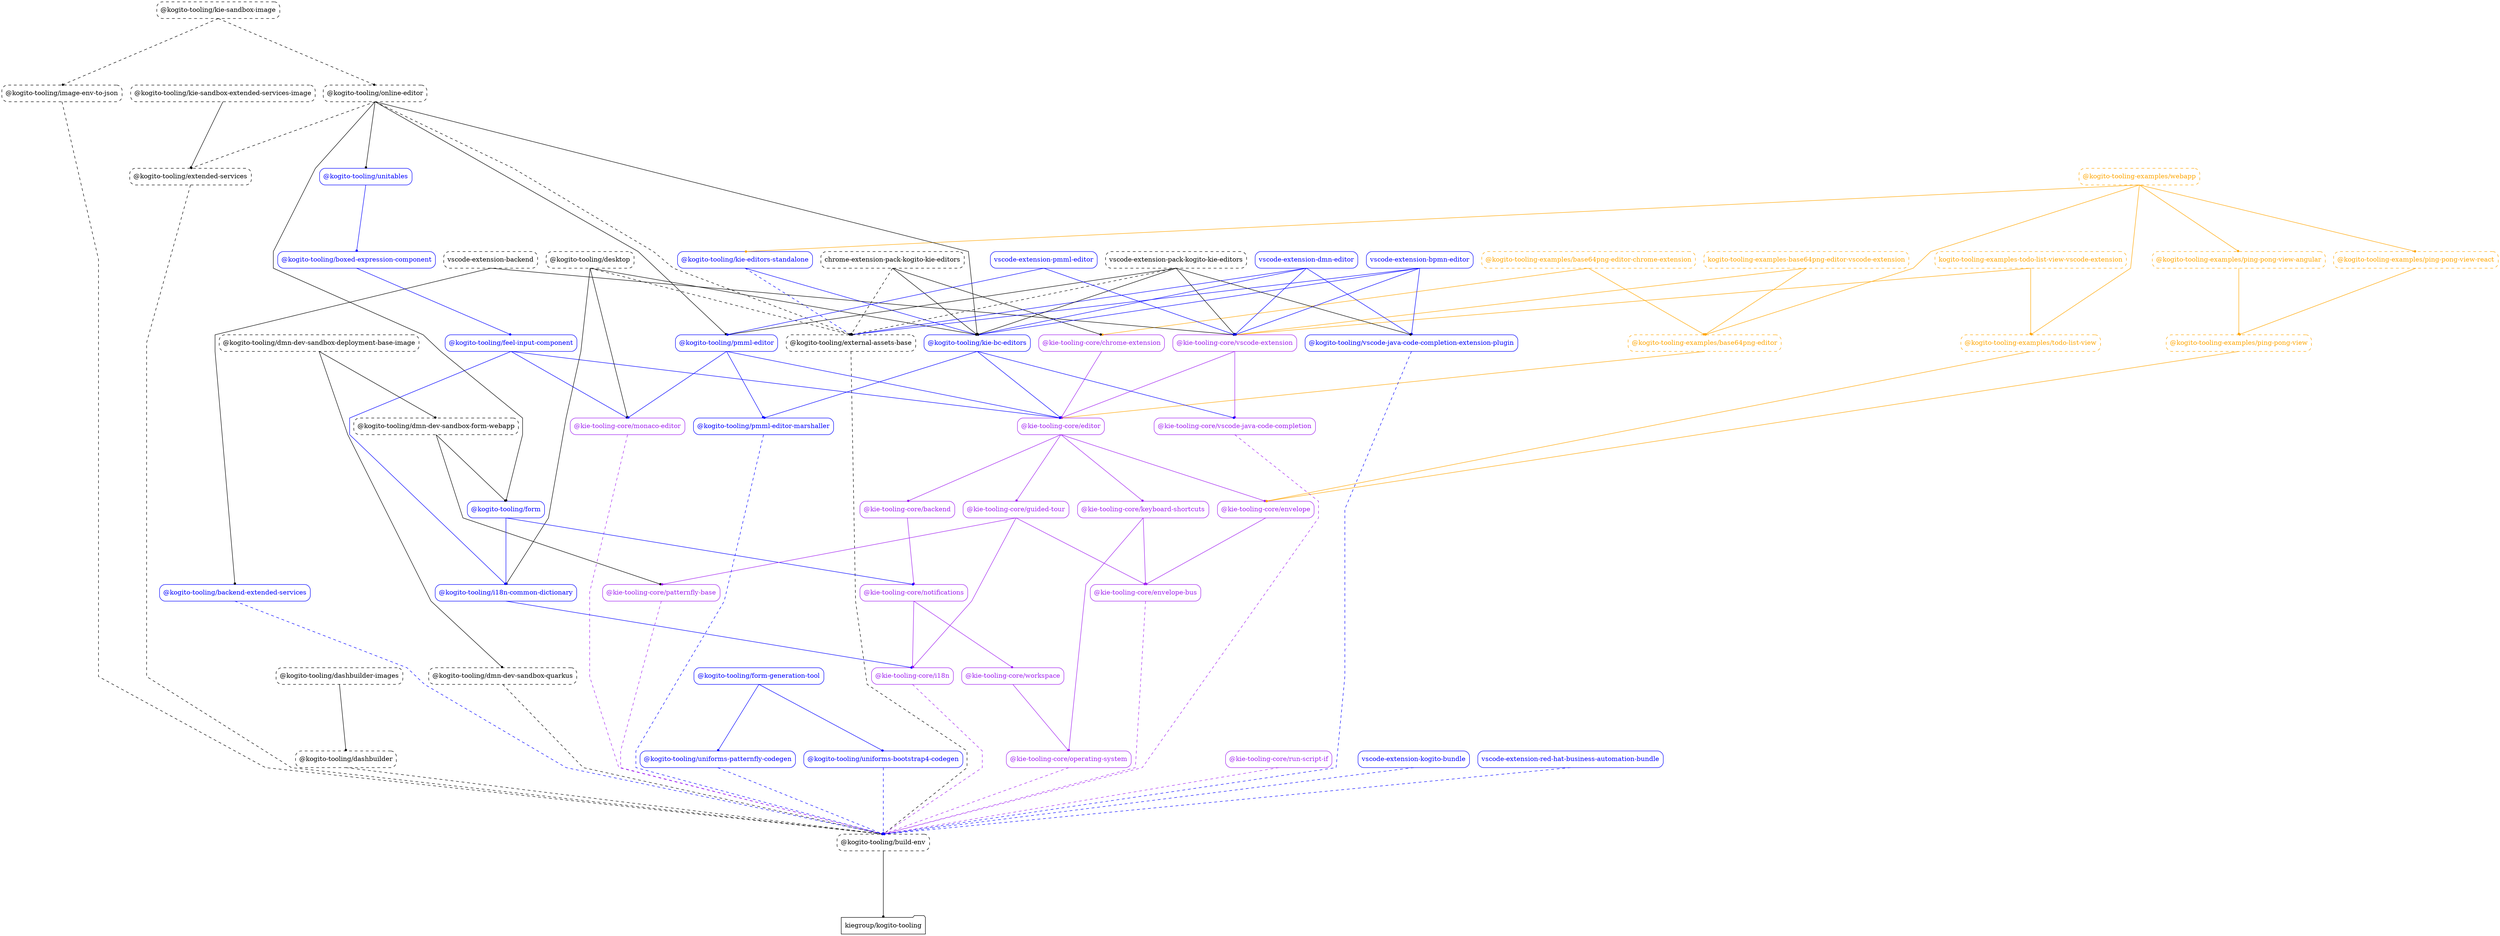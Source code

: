 digraph G {
  graph [ ranksep =2, splines = "polyline", rankdir =TB ];
  node [ shape =box ];
  edge [ headport = "n", tailport = "s", arrowhead =dot, arrowsize =0.5 ];
  "kiegroup/kogito-tooling" [ shape =folder ];
  "@kogito-tooling-examples/base64png-editor" [ color = "orange", fontcolor = "orange", style = "dashed, rounded" ];
  "@kie-tooling-core/editor" [ color = "purple", fontcolor = "purple", style = "rounded" ];
  "@kogito-tooling-examples/base64png-editor-chrome-extension" [ color = "orange", fontcolor = "orange", style = "dashed, rounded" ];
  "@kie-tooling-core/chrome-extension" [ color = "purple", fontcolor = "purple", style = "rounded" ];
  "kogito-tooling-examples-base64png-editor-vscode-extension" [ color = "orange", fontcolor = "orange", style = "dashed, rounded" ];
  "@kie-tooling-core/vscode-extension" [ color = "purple", fontcolor = "purple", style = "rounded" ];
  "@kogito-tooling-examples/ping-pong-view" [ color = "orange", fontcolor = "orange", style = "dashed, rounded" ];
  "@kie-tooling-core/envelope" [ color = "purple", fontcolor = "purple", style = "rounded" ];
  "@kogito-tooling-examples/ping-pong-view-angular" [ color = "orange", fontcolor = "orange", style = "dashed, rounded" ];
  "@kogito-tooling-examples/ping-pong-view-react" [ color = "orange", fontcolor = "orange", style = "dashed, rounded" ];
  "@kogito-tooling-examples/todo-list-view" [ color = "orange", fontcolor = "orange", style = "dashed, rounded" ];
  "kogito-tooling-examples-todo-list-view-vscode-extension" [ color = "orange", fontcolor = "orange", style = "dashed, rounded" ];
  "@kogito-tooling-examples/webapp" [ color = "orange", fontcolor = "orange", style = "dashed, rounded" ];
  "@kogito-tooling/kie-editors-standalone" [ color = "blue", fontcolor = "blue", style = "rounded" ];
  "@kie-tooling-core/backend" [ color = "purple", fontcolor = "purple", style = "rounded" ];
  "@kie-tooling-core/notifications" [ color = "purple", fontcolor = "purple", style = "rounded" ];
  "@kogito-tooling/backend-extended-services" [ color = "blue", fontcolor = "blue", style = "rounded" ];
  "@kogito-tooling/build-env" [ color = "black", fontcolor = "black", style = "dashed, rounded" ];
  "@kogito-tooling/boxed-expression-component" [ color = "blue", fontcolor = "blue", style = "rounded" ];
  "@kogito-tooling/feel-input-component" [ color = "blue", fontcolor = "blue", style = "rounded" ];
  "chrome-extension-pack-kogito-kie-editors" [ color = "black", fontcolor = "black", style = "dashed, rounded" ];
  "@kogito-tooling/kie-bc-editors" [ color = "blue", fontcolor = "blue", style = "rounded" ];
  "@kogito-tooling/external-assets-base" [ color = "black", fontcolor = "black", style = "dashed, rounded" ];
  "@kogito-tooling/dashbuilder" [ color = "black", fontcolor = "black", style = "dashed, rounded" ];
  "@kogito-tooling/dashbuilder-images" [ color = "black", fontcolor = "black", style = "dashed, rounded" ];
  "@kogito-tooling/desktop" [ color = "black", fontcolor = "black", style = "dashed, rounded" ];
  "@kie-tooling-core/monaco-editor" [ color = "purple", fontcolor = "purple", style = "rounded" ];
  "@kogito-tooling/i18n-common-dictionary" [ color = "blue", fontcolor = "blue", style = "rounded" ];
  "@kogito-tooling/dmn-dev-sandbox-deployment-base-image" [ color = "black", fontcolor = "black", style = "dashed, rounded" ];
  "@kogito-tooling/dmn-dev-sandbox-form-webapp" [ color = "black", fontcolor = "black", style = "dashed, rounded" ];
  "@kogito-tooling/dmn-dev-sandbox-quarkus" [ color = "black", fontcolor = "black", style = "dashed, rounded" ];
  "@kie-tooling-core/patternfly-base" [ color = "purple", fontcolor = "purple", style = "rounded" ];
  "@kogito-tooling/form" [ color = "blue", fontcolor = "blue", style = "rounded" ];
  "@kie-tooling-core/guided-tour" [ color = "purple", fontcolor = "purple", style = "rounded" ];
  "@kie-tooling-core/keyboard-shortcuts" [ color = "purple", fontcolor = "purple", style = "rounded" ];
  "@kie-tooling-core/envelope-bus" [ color = "purple", fontcolor = "purple", style = "rounded" ];
  "@kogito-tooling/extended-services" [ color = "black", fontcolor = "black", style = "dashed, rounded" ];
  "@kogito-tooling/form-generation-tool" [ color = "blue", fontcolor = "blue", style = "rounded" ];
  "@kogito-tooling/uniforms-bootstrap4-codegen" [ color = "blue", fontcolor = "blue", style = "rounded" ];
  "@kogito-tooling/uniforms-patternfly-codegen" [ color = "blue", fontcolor = "blue", style = "rounded" ];
  "@kie-tooling-core/i18n" [ color = "purple", fontcolor = "purple", style = "rounded" ];
  "@kogito-tooling/image-env-to-json" [ color = "black", fontcolor = "black", style = "dashed, rounded" ];
  "@kie-tooling-core/operating-system" [ color = "purple", fontcolor = "purple", style = "rounded" ];
  "@kogito-tooling/pmml-editor-marshaller" [ color = "blue", fontcolor = "blue", style = "rounded" ];
  "@kie-tooling-core/vscode-java-code-completion" [ color = "purple", fontcolor = "purple", style = "rounded" ];
  "@kogito-tooling/kie-sandbox-extended-services-image" [ color = "black", fontcolor = "black", style = "dashed, rounded" ];
  "@kogito-tooling/kie-sandbox-image" [ color = "black", fontcolor = "black", style = "dashed, rounded" ];
  "@kogito-tooling/online-editor" [ color = "black", fontcolor = "black", style = "dashed, rounded" ];
  "@kie-tooling-core/workspace" [ color = "purple", fontcolor = "purple", style = "rounded" ];
  "@kogito-tooling/pmml-editor" [ color = "blue", fontcolor = "blue", style = "rounded" ];
  "@kogito-tooling/unitables" [ color = "blue", fontcolor = "blue", style = "rounded" ];
  "@kie-tooling-core/run-script-if" [ color = "purple", fontcolor = "purple", style = "rounded" ];
  "vscode-extension-backend" [ color = "black", fontcolor = "black", style = "dashed, rounded" ];
  "vscode-extension-bpmn-editor" [ color = "blue", fontcolor = "blue", style = "rounded" ];
  "@kogito-tooling/vscode-java-code-completion-extension-plugin" [ color = "blue", fontcolor = "blue", style = "rounded" ];
  "vscode-extension-dmn-editor" [ color = "blue", fontcolor = "blue", style = "rounded" ];
  "vscode-extension-kogito-bundle" [ color = "blue", fontcolor = "blue", style = "rounded" ];
  "vscode-extension-pack-kogito-kie-editors" [ color = "black", fontcolor = "black", style = "dashed, rounded" ];
  "vscode-extension-pmml-editor" [ color = "blue", fontcolor = "blue", style = "rounded" ];
  "vscode-extension-red-hat-business-automation-bundle" [ color = "blue", fontcolor = "blue", style = "rounded" ];
  "@kogito-tooling-examples/base64png-editor" -> "@kie-tooling-core/editor" [ style = "solid", color = "orange" ];
  "@kogito-tooling-examples/base64png-editor-chrome-extension" -> "@kie-tooling-core/chrome-extension" [ style = "solid", color = "orange" ];
  "@kogito-tooling-examples/base64png-editor-chrome-extension" -> "@kogito-tooling-examples/base64png-editor" [ style = "solid", color = "orange" ];
  "kogito-tooling-examples-base64png-editor-vscode-extension" -> "@kie-tooling-core/vscode-extension" [ style = "solid", color = "orange" ];
  "kogito-tooling-examples-base64png-editor-vscode-extension" -> "@kogito-tooling-examples/base64png-editor" [ style = "solid", color = "orange" ];
  "@kogito-tooling-examples/ping-pong-view" -> "@kie-tooling-core/envelope" [ style = "solid", color = "orange" ];
  "@kogito-tooling-examples/ping-pong-view-angular" -> "@kogito-tooling-examples/ping-pong-view" [ style = "solid", color = "orange" ];
  "@kogito-tooling-examples/ping-pong-view-react" -> "@kogito-tooling-examples/ping-pong-view" [ style = "solid", color = "orange" ];
  "@kogito-tooling-examples/todo-list-view" -> "@kie-tooling-core/envelope" [ style = "solid", color = "orange" ];
  "kogito-tooling-examples-todo-list-view-vscode-extension" -> "@kie-tooling-core/vscode-extension" [ style = "solid", color = "orange" ];
  "kogito-tooling-examples-todo-list-view-vscode-extension" -> "@kogito-tooling-examples/todo-list-view" [ style = "solid", color = "orange" ];
  "@kogito-tooling-examples/webapp" -> "@kogito-tooling-examples/base64png-editor" [ style = "solid", color = "orange" ];
  "@kogito-tooling-examples/webapp" -> "@kogito-tooling-examples/ping-pong-view-react" [ style = "solid", color = "orange" ];
  "@kogito-tooling-examples/webapp" -> "@kogito-tooling-examples/ping-pong-view-angular" [ style = "solid", color = "orange" ];
  "@kogito-tooling-examples/webapp" -> "@kogito-tooling-examples/todo-list-view" [ style = "solid", color = "orange" ];
  "@kogito-tooling-examples/webapp" -> "@kogito-tooling/kie-editors-standalone" [ style = "solid", color = "orange" ];
  "@kie-tooling-core/backend" -> "@kie-tooling-core/notifications" [ style = "solid", color = "purple" ];
  "@kogito-tooling/backend-extended-services" -> "@kogito-tooling/build-env" [ style = "dashed", color = "blue" ];
  "@kogito-tooling/boxed-expression-component" -> "@kogito-tooling/feel-input-component" [ style = "solid", color = "blue" ];
  "@kogito-tooling/build-env" -> "kiegroup/kogito-tooling";
  "@kie-tooling-core/chrome-extension" -> "@kie-tooling-core/editor" [ style = "solid", color = "purple" ];
  "chrome-extension-pack-kogito-kie-editors" -> "@kie-tooling-core/chrome-extension" [ style = "solid", color = "black" ];
  "chrome-extension-pack-kogito-kie-editors" -> "@kogito-tooling/kie-bc-editors" [ style = "solid", color = "black" ];
  "chrome-extension-pack-kogito-kie-editors" -> "@kogito-tooling/external-assets-base" [ style = "dashed", color = "black" ];
  "@kogito-tooling/dashbuilder" -> "@kogito-tooling/build-env" [ style = "dashed", color = "black" ];
  "@kogito-tooling/dashbuilder-images" -> "@kogito-tooling/dashbuilder" [ style = "solid", color = "black" ];
  "@kogito-tooling/desktop" -> "@kie-tooling-core/monaco-editor" [ style = "solid", color = "black" ];
  "@kogito-tooling/desktop" -> "@kogito-tooling/i18n-common-dictionary" [ style = "solid", color = "black" ];
  "@kogito-tooling/desktop" -> "@kogito-tooling/kie-bc-editors" [ style = "solid", color = "black" ];
  "@kogito-tooling/desktop" -> "@kogito-tooling/external-assets-base" [ style = "dashed", color = "black" ];
  "@kogito-tooling/dmn-dev-sandbox-deployment-base-image" -> "@kogito-tooling/dmn-dev-sandbox-form-webapp" [ style = "solid", color = "black" ];
  "@kogito-tooling/dmn-dev-sandbox-deployment-base-image" -> "@kogito-tooling/dmn-dev-sandbox-quarkus" [ style = "solid", color = "black" ];
  "@kogito-tooling/dmn-dev-sandbox-form-webapp" -> "@kie-tooling-core/patternfly-base" [ style = "solid", color = "black" ];
  "@kogito-tooling/dmn-dev-sandbox-form-webapp" -> "@kogito-tooling/form" [ style = "solid", color = "black" ];
  "@kogito-tooling/dmn-dev-sandbox-quarkus" -> "@kogito-tooling/build-env" [ style = "dashed", color = "black" ];
  "@kie-tooling-core/editor" -> "@kie-tooling-core/backend" [ style = "solid", color = "purple" ];
  "@kie-tooling-core/editor" -> "@kie-tooling-core/envelope" [ style = "solid", color = "purple" ];
  "@kie-tooling-core/editor" -> "@kie-tooling-core/guided-tour" [ style = "solid", color = "purple" ];
  "@kie-tooling-core/editor" -> "@kie-tooling-core/keyboard-shortcuts" [ style = "solid", color = "purple" ];
  "@kie-tooling-core/envelope" -> "@kie-tooling-core/envelope-bus" [ style = "solid", color = "purple" ];
  "@kie-tooling-core/envelope-bus" -> "@kogito-tooling/build-env" [ style = "dashed", color = "purple" ];
  "@kogito-tooling/extended-services" -> "@kogito-tooling/build-env" [ style = "dashed", color = "black" ];
  "@kogito-tooling/external-assets-base" -> "@kogito-tooling/build-env" [ style = "dashed", color = "black" ];
  "@kogito-tooling/feel-input-component" -> "@kie-tooling-core/editor" [ style = "solid", color = "blue" ];
  "@kogito-tooling/feel-input-component" -> "@kie-tooling-core/monaco-editor" [ style = "solid", color = "blue" ];
  "@kogito-tooling/feel-input-component" -> "@kogito-tooling/i18n-common-dictionary" [ style = "solid", color = "blue" ];
  "@kogito-tooling/form" -> "@kie-tooling-core/notifications" [ style = "solid", color = "blue" ];
  "@kogito-tooling/form" -> "@kogito-tooling/i18n-common-dictionary" [ style = "solid", color = "blue" ];
  "@kogito-tooling/form-generation-tool" -> "@kogito-tooling/uniforms-bootstrap4-codegen" [ style = "solid", color = "blue" ];
  "@kogito-tooling/form-generation-tool" -> "@kogito-tooling/uniforms-patternfly-codegen" [ style = "solid", color = "blue" ];
  "@kie-tooling-core/guided-tour" -> "@kie-tooling-core/envelope-bus" [ style = "solid", color = "purple" ];
  "@kie-tooling-core/guided-tour" -> "@kie-tooling-core/i18n" [ style = "solid", color = "purple" ];
  "@kie-tooling-core/guided-tour" -> "@kie-tooling-core/patternfly-base" [ style = "solid", color = "purple" ];
  "@kie-tooling-core/i18n" -> "@kogito-tooling/build-env" [ style = "dashed", color = "purple" ];
  "@kogito-tooling/i18n-common-dictionary" -> "@kie-tooling-core/i18n" [ style = "solid", color = "blue" ];
  "@kogito-tooling/image-env-to-json" -> "@kogito-tooling/build-env" [ style = "dashed", color = "black" ];
  "@kie-tooling-core/keyboard-shortcuts" -> "@kie-tooling-core/envelope-bus" [ style = "solid", color = "purple" ];
  "@kie-tooling-core/keyboard-shortcuts" -> "@kie-tooling-core/operating-system" [ style = "solid", color = "purple" ];
  "@kogito-tooling/kie-bc-editors" -> "@kie-tooling-core/editor" [ style = "solid", color = "blue" ];
  "@kogito-tooling/kie-bc-editors" -> "@kogito-tooling/pmml-editor-marshaller" [ style = "solid", color = "blue" ];
  "@kogito-tooling/kie-bc-editors" -> "@kie-tooling-core/vscode-java-code-completion" [ style = "solid", color = "blue" ];
  "@kogito-tooling/kie-editors-standalone" -> "@kogito-tooling/kie-bc-editors" [ style = "solid", color = "blue" ];
  "@kogito-tooling/kie-editors-standalone" -> "@kogito-tooling/external-assets-base" [ style = "dashed", color = "blue" ];
  "@kogito-tooling/kie-sandbox-extended-services-image" -> "@kogito-tooling/extended-services" [ style = "solid", color = "black" ];
  "@kogito-tooling/kie-sandbox-image" -> "@kogito-tooling/image-env-to-json" [ style = "dashed", color = "black" ];
  "@kogito-tooling/kie-sandbox-image" -> "@kogito-tooling/online-editor" [ style = "dashed", color = "black" ];
  "@kie-tooling-core/monaco-editor" -> "@kogito-tooling/build-env" [ style = "dashed", color = "purple" ];
  "@kie-tooling-core/notifications" -> "@kie-tooling-core/i18n" [ style = "solid", color = "purple" ];
  "@kie-tooling-core/notifications" -> "@kie-tooling-core/workspace" [ style = "solid", color = "purple" ];
  "@kogito-tooling/online-editor" -> "@kogito-tooling/form" [ style = "solid", color = "black" ];
  "@kogito-tooling/online-editor" -> "@kogito-tooling/kie-bc-editors" [ style = "solid", color = "black" ];
  "@kogito-tooling/online-editor" -> "@kogito-tooling/pmml-editor" [ style = "solid", color = "black" ];
  "@kogito-tooling/online-editor" -> "@kogito-tooling/unitables" [ style = "solid", color = "black" ];
  "@kogito-tooling/online-editor" -> "@kogito-tooling/extended-services" [ style = "dashed", color = "black" ];
  "@kogito-tooling/online-editor" -> "@kogito-tooling/external-assets-base" [ style = "dashed", color = "black" ];
  "@kie-tooling-core/operating-system" -> "@kogito-tooling/build-env" [ style = "dashed", color = "purple" ];
  "@kie-tooling-core/patternfly-base" -> "@kogito-tooling/build-env" [ style = "dashed", color = "purple" ];
  "@kogito-tooling/pmml-editor" -> "@kie-tooling-core/editor" [ style = "solid", color = "blue" ];
  "@kogito-tooling/pmml-editor" -> "@kie-tooling-core/monaco-editor" [ style = "solid", color = "blue" ];
  "@kogito-tooling/pmml-editor" -> "@kogito-tooling/pmml-editor-marshaller" [ style = "solid", color = "blue" ];
  "@kogito-tooling/pmml-editor-marshaller" -> "@kogito-tooling/build-env" [ style = "dashed", color = "blue" ];
  "@kie-tooling-core/run-script-if" -> "@kogito-tooling/build-env" [ style = "dashed", color = "purple" ];
  "@kogito-tooling/uniforms-bootstrap4-codegen" -> "@kogito-tooling/build-env" [ style = "dashed", color = "blue" ];
  "@kogito-tooling/uniforms-patternfly-codegen" -> "@kogito-tooling/build-env" [ style = "dashed", color = "blue" ];
  "@kogito-tooling/unitables" -> "@kogito-tooling/boxed-expression-component" [ style = "solid", color = "blue" ];
  "@kie-tooling-core/vscode-extension" -> "@kie-tooling-core/editor" [ style = "solid", color = "purple" ];
  "@kie-tooling-core/vscode-extension" -> "@kie-tooling-core/vscode-java-code-completion" [ style = "solid", color = "purple" ];
  "vscode-extension-backend" -> "@kie-tooling-core/vscode-extension" [ style = "solid", color = "black" ];
  "vscode-extension-backend" -> "@kogito-tooling/backend-extended-services" [ style = "solid", color = "black" ];
  "vscode-extension-bpmn-editor" -> "@kie-tooling-core/vscode-extension" [ style = "solid", color = "blue" ];
  "vscode-extension-bpmn-editor" -> "@kogito-tooling/external-assets-base" [ style = "solid", color = "blue" ];
  "vscode-extension-bpmn-editor" -> "@kogito-tooling/kie-bc-editors" [ style = "solid", color = "blue" ];
  "vscode-extension-bpmn-editor" -> "@kogito-tooling/vscode-java-code-completion-extension-plugin" [ style = "solid", color = "blue" ];
  "vscode-extension-dmn-editor" -> "@kie-tooling-core/vscode-extension" [ style = "solid", color = "blue" ];
  "vscode-extension-dmn-editor" -> "@kogito-tooling/external-assets-base" [ style = "solid", color = "blue" ];
  "vscode-extension-dmn-editor" -> "@kogito-tooling/kie-bc-editors" [ style = "solid", color = "blue" ];
  "vscode-extension-dmn-editor" -> "@kogito-tooling/vscode-java-code-completion-extension-plugin" [ style = "solid", color = "blue" ];
  "vscode-extension-kogito-bundle" -> "@kogito-tooling/build-env" [ style = "dashed", color = "blue" ];
  "vscode-extension-pack-kogito-kie-editors" -> "@kie-tooling-core/vscode-extension" [ style = "solid", color = "black" ];
  "vscode-extension-pack-kogito-kie-editors" -> "@kogito-tooling/kie-bc-editors" [ style = "solid", color = "black" ];
  "vscode-extension-pack-kogito-kie-editors" -> "@kogito-tooling/pmml-editor" [ style = "solid", color = "black" ];
  "vscode-extension-pack-kogito-kie-editors" -> "@kogito-tooling/vscode-java-code-completion-extension-plugin" [ style = "solid", color = "black" ];
  "vscode-extension-pack-kogito-kie-editors" -> "@kogito-tooling/external-assets-base" [ style = "dashed", color = "black" ];
  "vscode-extension-pmml-editor" -> "@kie-tooling-core/vscode-extension" [ style = "solid", color = "blue" ];
  "vscode-extension-pmml-editor" -> "@kogito-tooling/pmml-editor" [ style = "solid", color = "blue" ];
  "vscode-extension-red-hat-business-automation-bundle" -> "@kogito-tooling/build-env" [ style = "dashed", color = "blue" ];
  "@kie-tooling-core/vscode-java-code-completion" -> "@kogito-tooling/build-env" [ style = "dashed", color = "purple" ];
  "@kogito-tooling/vscode-java-code-completion-extension-plugin" -> "@kogito-tooling/build-env" [ style = "dashed", color = "blue" ];
  "@kie-tooling-core/workspace" -> "@kie-tooling-core/operating-system" [ style = "solid", color = "purple" ];
}
